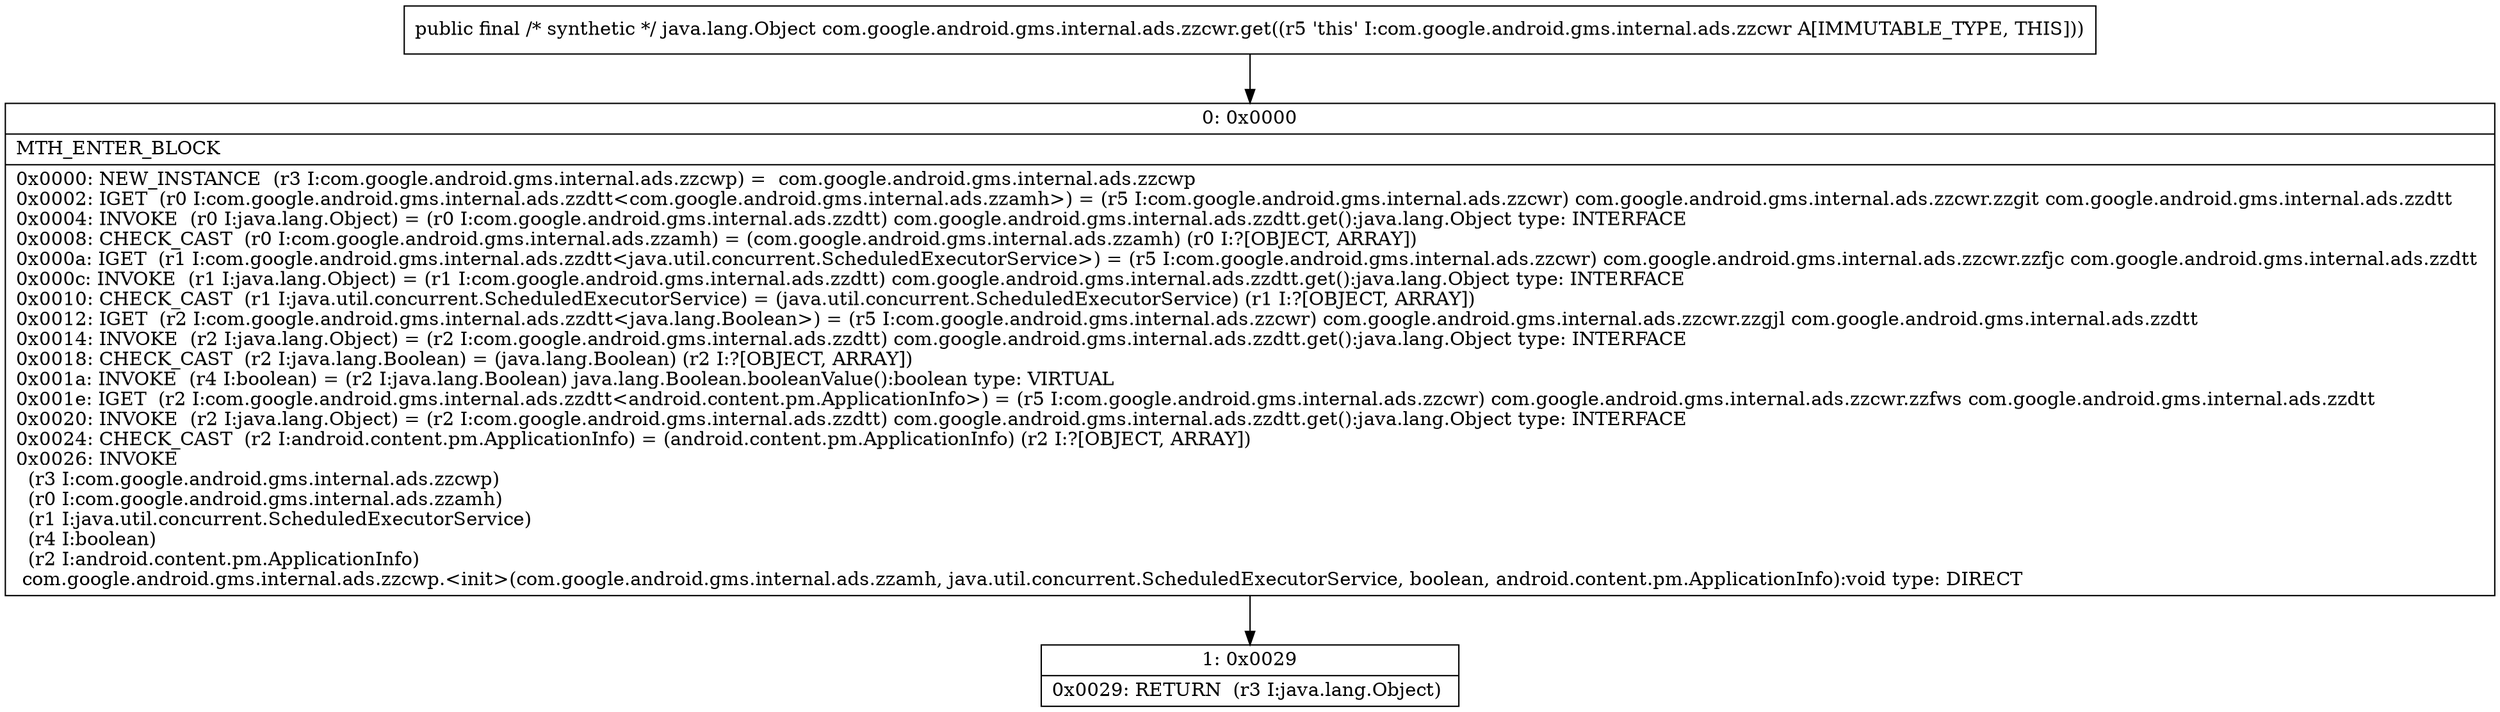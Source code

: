 digraph "CFG forcom.google.android.gms.internal.ads.zzcwr.get()Ljava\/lang\/Object;" {
Node_0 [shape=record,label="{0\:\ 0x0000|MTH_ENTER_BLOCK\l|0x0000: NEW_INSTANCE  (r3 I:com.google.android.gms.internal.ads.zzcwp) =  com.google.android.gms.internal.ads.zzcwp \l0x0002: IGET  (r0 I:com.google.android.gms.internal.ads.zzdtt\<com.google.android.gms.internal.ads.zzamh\>) = (r5 I:com.google.android.gms.internal.ads.zzcwr) com.google.android.gms.internal.ads.zzcwr.zzgit com.google.android.gms.internal.ads.zzdtt \l0x0004: INVOKE  (r0 I:java.lang.Object) = (r0 I:com.google.android.gms.internal.ads.zzdtt) com.google.android.gms.internal.ads.zzdtt.get():java.lang.Object type: INTERFACE \l0x0008: CHECK_CAST  (r0 I:com.google.android.gms.internal.ads.zzamh) = (com.google.android.gms.internal.ads.zzamh) (r0 I:?[OBJECT, ARRAY]) \l0x000a: IGET  (r1 I:com.google.android.gms.internal.ads.zzdtt\<java.util.concurrent.ScheduledExecutorService\>) = (r5 I:com.google.android.gms.internal.ads.zzcwr) com.google.android.gms.internal.ads.zzcwr.zzfjc com.google.android.gms.internal.ads.zzdtt \l0x000c: INVOKE  (r1 I:java.lang.Object) = (r1 I:com.google.android.gms.internal.ads.zzdtt) com.google.android.gms.internal.ads.zzdtt.get():java.lang.Object type: INTERFACE \l0x0010: CHECK_CAST  (r1 I:java.util.concurrent.ScheduledExecutorService) = (java.util.concurrent.ScheduledExecutorService) (r1 I:?[OBJECT, ARRAY]) \l0x0012: IGET  (r2 I:com.google.android.gms.internal.ads.zzdtt\<java.lang.Boolean\>) = (r5 I:com.google.android.gms.internal.ads.zzcwr) com.google.android.gms.internal.ads.zzcwr.zzgjl com.google.android.gms.internal.ads.zzdtt \l0x0014: INVOKE  (r2 I:java.lang.Object) = (r2 I:com.google.android.gms.internal.ads.zzdtt) com.google.android.gms.internal.ads.zzdtt.get():java.lang.Object type: INTERFACE \l0x0018: CHECK_CAST  (r2 I:java.lang.Boolean) = (java.lang.Boolean) (r2 I:?[OBJECT, ARRAY]) \l0x001a: INVOKE  (r4 I:boolean) = (r2 I:java.lang.Boolean) java.lang.Boolean.booleanValue():boolean type: VIRTUAL \l0x001e: IGET  (r2 I:com.google.android.gms.internal.ads.zzdtt\<android.content.pm.ApplicationInfo\>) = (r5 I:com.google.android.gms.internal.ads.zzcwr) com.google.android.gms.internal.ads.zzcwr.zzfws com.google.android.gms.internal.ads.zzdtt \l0x0020: INVOKE  (r2 I:java.lang.Object) = (r2 I:com.google.android.gms.internal.ads.zzdtt) com.google.android.gms.internal.ads.zzdtt.get():java.lang.Object type: INTERFACE \l0x0024: CHECK_CAST  (r2 I:android.content.pm.ApplicationInfo) = (android.content.pm.ApplicationInfo) (r2 I:?[OBJECT, ARRAY]) \l0x0026: INVOKE  \l  (r3 I:com.google.android.gms.internal.ads.zzcwp)\l  (r0 I:com.google.android.gms.internal.ads.zzamh)\l  (r1 I:java.util.concurrent.ScheduledExecutorService)\l  (r4 I:boolean)\l  (r2 I:android.content.pm.ApplicationInfo)\l com.google.android.gms.internal.ads.zzcwp.\<init\>(com.google.android.gms.internal.ads.zzamh, java.util.concurrent.ScheduledExecutorService, boolean, android.content.pm.ApplicationInfo):void type: DIRECT \l}"];
Node_1 [shape=record,label="{1\:\ 0x0029|0x0029: RETURN  (r3 I:java.lang.Object) \l}"];
MethodNode[shape=record,label="{public final \/* synthetic *\/ java.lang.Object com.google.android.gms.internal.ads.zzcwr.get((r5 'this' I:com.google.android.gms.internal.ads.zzcwr A[IMMUTABLE_TYPE, THIS])) }"];
MethodNode -> Node_0;
Node_0 -> Node_1;
}

